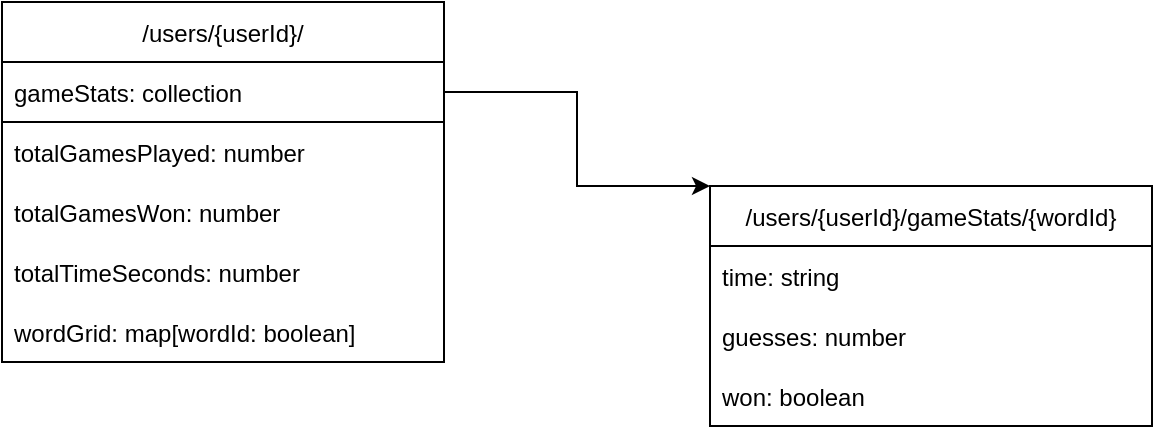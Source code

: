 <mxfile version="19.0.0" type="github">
  <diagram id="C5RBs43oDa-KdzZeNtuy" name="Page-1">
    <mxGraphModel dx="606" dy="741" grid="0" gridSize="10" guides="1" tooltips="1" connect="1" arrows="1" fold="1" page="0" pageScale="1" pageWidth="827" pageHeight="1169" math="0" shadow="0">
      <root>
        <mxCell id="WIyWlLk6GJQsqaUBKTNV-0" />
        <mxCell id="WIyWlLk6GJQsqaUBKTNV-1" parent="WIyWlLk6GJQsqaUBKTNV-0" />
        <mxCell id="qLSn1da-n40z_vjKEXyF-1" value="/users/{userId}/gameStats/{wordId}" style="swimlane;fontStyle=0;childLayout=stackLayout;horizontal=1;startSize=30;horizontalStack=0;resizeParent=1;resizeParentMax=0;resizeLast=0;collapsible=1;marginBottom=0;" vertex="1" parent="WIyWlLk6GJQsqaUBKTNV-1">
          <mxGeometry x="397" y="216" width="221" height="120" as="geometry" />
        </mxCell>
        <mxCell id="qLSn1da-n40z_vjKEXyF-2" value="time: string" style="text;strokeColor=none;fillColor=none;align=left;verticalAlign=middle;spacingLeft=4;spacingRight=4;overflow=hidden;points=[[0,0.5],[1,0.5]];portConstraint=eastwest;rotatable=0;" vertex="1" parent="qLSn1da-n40z_vjKEXyF-1">
          <mxGeometry y="30" width="221" height="30" as="geometry" />
        </mxCell>
        <mxCell id="qLSn1da-n40z_vjKEXyF-5" value="guesses: number" style="text;strokeColor=none;fillColor=none;align=left;verticalAlign=middle;spacingLeft=4;spacingRight=4;overflow=hidden;points=[[0,0.5],[1,0.5]];portConstraint=eastwest;rotatable=0;" vertex="1" parent="qLSn1da-n40z_vjKEXyF-1">
          <mxGeometry y="60" width="221" height="30" as="geometry" />
        </mxCell>
        <mxCell id="qLSn1da-n40z_vjKEXyF-3" value="won: boolean" style="text;strokeColor=none;fillColor=none;align=left;verticalAlign=middle;spacingLeft=4;spacingRight=4;overflow=hidden;points=[[0,0.5],[1,0.5]];portConstraint=eastwest;rotatable=0;" vertex="1" parent="qLSn1da-n40z_vjKEXyF-1">
          <mxGeometry y="90" width="221" height="30" as="geometry" />
        </mxCell>
        <mxCell id="qLSn1da-n40z_vjKEXyF-6" value="/users/{userId}/" style="swimlane;fontStyle=0;childLayout=stackLayout;horizontal=1;startSize=30;horizontalStack=0;resizeParent=1;resizeParentMax=0;resizeLast=0;collapsible=1;marginBottom=0;" vertex="1" parent="WIyWlLk6GJQsqaUBKTNV-1">
          <mxGeometry x="43" y="124" width="221" height="180" as="geometry" />
        </mxCell>
        <mxCell id="qLSn1da-n40z_vjKEXyF-7" value="gameStats: collection" style="text;strokeColor=default;fillColor=none;align=left;verticalAlign=middle;spacingLeft=4;spacingRight=4;overflow=hidden;points=[[0,0.5],[1,0.5]];portConstraint=eastwest;rotatable=0;" vertex="1" parent="qLSn1da-n40z_vjKEXyF-6">
          <mxGeometry y="30" width="221" height="30" as="geometry" />
        </mxCell>
        <mxCell id="qLSn1da-n40z_vjKEXyF-8" value="totalGamesPlayed: number" style="text;strokeColor=none;fillColor=none;align=left;verticalAlign=middle;spacingLeft=4;spacingRight=4;overflow=hidden;points=[[0,0.5],[1,0.5]];portConstraint=eastwest;rotatable=0;" vertex="1" parent="qLSn1da-n40z_vjKEXyF-6">
          <mxGeometry y="60" width="221" height="30" as="geometry" />
        </mxCell>
        <mxCell id="qLSn1da-n40z_vjKEXyF-9" value="totalGamesWon: number" style="text;strokeColor=none;fillColor=none;align=left;verticalAlign=middle;spacingLeft=4;spacingRight=4;overflow=hidden;points=[[0,0.5],[1,0.5]];portConstraint=eastwest;rotatable=0;" vertex="1" parent="qLSn1da-n40z_vjKEXyF-6">
          <mxGeometry y="90" width="221" height="30" as="geometry" />
        </mxCell>
        <mxCell id="qLSn1da-n40z_vjKEXyF-12" value="totalTimeSeconds: number" style="text;strokeColor=none;fillColor=none;align=left;verticalAlign=middle;spacingLeft=4;spacingRight=4;overflow=hidden;points=[[0,0.5],[1,0.5]];portConstraint=eastwest;rotatable=0;" vertex="1" parent="qLSn1da-n40z_vjKEXyF-6">
          <mxGeometry y="120" width="221" height="30" as="geometry" />
        </mxCell>
        <mxCell id="qLSn1da-n40z_vjKEXyF-13" value="wordGrid: map[wordId: boolean]" style="text;strokeColor=none;fillColor=none;align=left;verticalAlign=middle;spacingLeft=4;spacingRight=4;overflow=hidden;points=[[0,0.5],[1,0.5]];portConstraint=eastwest;rotatable=0;" vertex="1" parent="qLSn1da-n40z_vjKEXyF-6">
          <mxGeometry y="150" width="221" height="30" as="geometry" />
        </mxCell>
        <mxCell id="qLSn1da-n40z_vjKEXyF-10" value="" style="edgeStyle=elbowEdgeStyle;elbow=horizontal;endArrow=classic;html=1;rounded=0;entryX=0;entryY=0;entryDx=0;entryDy=0;" edge="1" parent="WIyWlLk6GJQsqaUBKTNV-1" source="qLSn1da-n40z_vjKEXyF-7" target="qLSn1da-n40z_vjKEXyF-1">
          <mxGeometry width="50" height="50" relative="1" as="geometry">
            <mxPoint x="334" y="378" as="sourcePoint" />
            <mxPoint x="384" y="328" as="targetPoint" />
          </mxGeometry>
        </mxCell>
      </root>
    </mxGraphModel>
  </diagram>
</mxfile>
